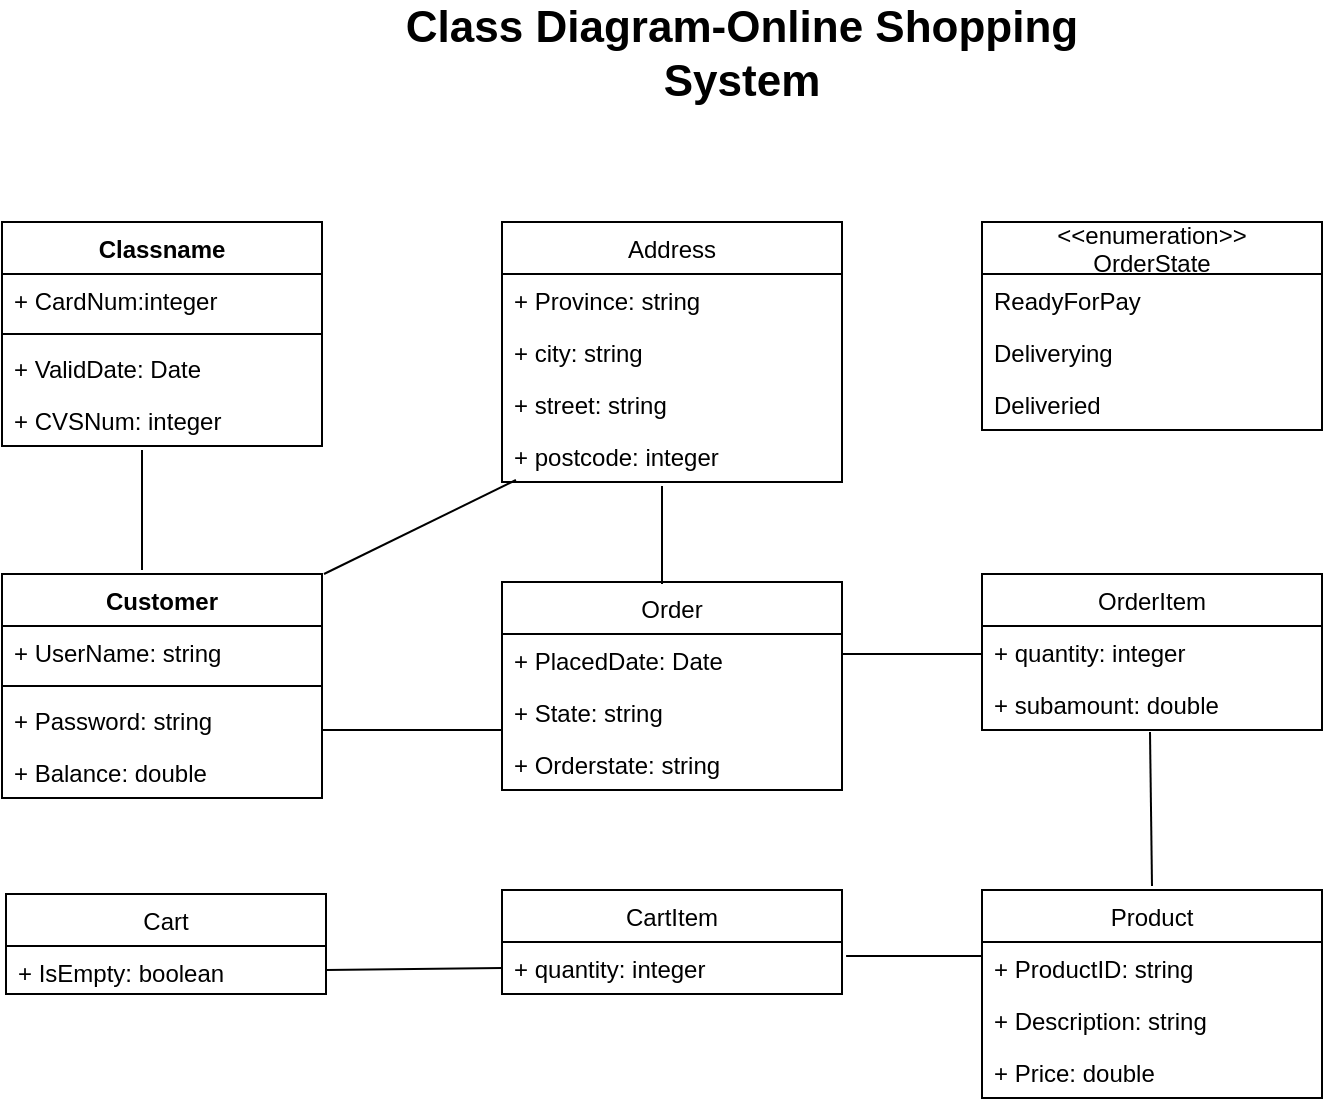<mxfile version="10.6.7" type="github"><diagram id="TRzGRWVaRP0L42XMyze0" name="Page-1"><mxGraphModel dx="840" dy="1584" grid="1" gridSize="10" guides="1" tooltips="1" connect="1" arrows="1" fold="1" page="1" pageScale="1" pageWidth="850" pageHeight="1100" math="0" shadow="0"><root><mxCell id="0"/><mxCell id="1" parent="0"/><mxCell id="6nfLTLNob7in3jbk_pvB-1" value="Classname" style="swimlane;fontStyle=1;align=center;verticalAlign=top;childLayout=stackLayout;horizontal=1;startSize=26;horizontalStack=0;resizeParent=1;resizeParentMax=0;resizeLast=0;collapsible=1;marginBottom=0;" vertex="1" parent="1"><mxGeometry y="94" width="160" height="112" as="geometry"><mxRectangle x="20" y="920" width="90" height="26" as="alternateBounds"/></mxGeometry></mxCell><mxCell id="6nfLTLNob7in3jbk_pvB-2" value="+ CardNum:integer" style="text;strokeColor=none;fillColor=none;align=left;verticalAlign=top;spacingLeft=4;spacingRight=4;overflow=hidden;rotatable=0;points=[[0,0.5],[1,0.5]];portConstraint=eastwest;" vertex="1" parent="6nfLTLNob7in3jbk_pvB-1"><mxGeometry y="26" width="160" height="26" as="geometry"/></mxCell><mxCell id="6nfLTLNob7in3jbk_pvB-3" value="" style="line;strokeWidth=1;fillColor=none;align=left;verticalAlign=middle;spacingTop=-1;spacingLeft=3;spacingRight=3;rotatable=0;labelPosition=right;points=[];portConstraint=eastwest;" vertex="1" parent="6nfLTLNob7in3jbk_pvB-1"><mxGeometry y="52" width="160" height="8" as="geometry"/></mxCell><mxCell id="6nfLTLNob7in3jbk_pvB-4" value="+ ValidDate: Date" style="text;strokeColor=none;fillColor=none;align=left;verticalAlign=top;spacingLeft=4;spacingRight=4;overflow=hidden;rotatable=0;points=[[0,0.5],[1,0.5]];portConstraint=eastwest;" vertex="1" parent="6nfLTLNob7in3jbk_pvB-1"><mxGeometry y="60" width="160" height="26" as="geometry"/></mxCell><mxCell id="6nfLTLNob7in3jbk_pvB-5" value="+ CVSNum: integer" style="text;strokeColor=none;fillColor=none;align=left;verticalAlign=top;spacingLeft=4;spacingRight=4;overflow=hidden;rotatable=0;points=[[0,0.5],[1,0.5]];portConstraint=eastwest;" vertex="1" parent="6nfLTLNob7in3jbk_pvB-1"><mxGeometry y="86" width="160" height="26" as="geometry"/></mxCell><mxCell id="6nfLTLNob7in3jbk_pvB-6" value="Customer" style="swimlane;fontStyle=1;align=center;verticalAlign=top;childLayout=stackLayout;horizontal=1;startSize=26;horizontalStack=0;resizeParent=1;resizeParentMax=0;resizeLast=0;collapsible=1;marginBottom=0;" vertex="1" parent="1"><mxGeometry y="270" width="160" height="112" as="geometry"><mxRectangle x="20" y="1050" width="90" height="26" as="alternateBounds"/></mxGeometry></mxCell><mxCell id="6nfLTLNob7in3jbk_pvB-7" value="+ UserName: string " style="text;strokeColor=none;fillColor=none;align=left;verticalAlign=top;spacingLeft=4;spacingRight=4;overflow=hidden;rotatable=0;points=[[0,0.5],[1,0.5]];portConstraint=eastwest;" vertex="1" parent="6nfLTLNob7in3jbk_pvB-6"><mxGeometry y="26" width="160" height="26" as="geometry"/></mxCell><mxCell id="6nfLTLNob7in3jbk_pvB-8" value="" style="line;strokeWidth=1;fillColor=none;align=left;verticalAlign=middle;spacingTop=-1;spacingLeft=3;spacingRight=3;rotatable=0;labelPosition=right;points=[];portConstraint=eastwest;" vertex="1" parent="6nfLTLNob7in3jbk_pvB-6"><mxGeometry y="52" width="160" height="8" as="geometry"/></mxCell><mxCell id="6nfLTLNob7in3jbk_pvB-9" value="+ Password: string" style="text;strokeColor=none;fillColor=none;align=left;verticalAlign=top;spacingLeft=4;spacingRight=4;overflow=hidden;rotatable=0;points=[[0,0.5],[1,0.5]];portConstraint=eastwest;" vertex="1" parent="6nfLTLNob7in3jbk_pvB-6"><mxGeometry y="60" width="160" height="26" as="geometry"/></mxCell><mxCell id="6nfLTLNob7in3jbk_pvB-10" value="+ Balance: double" style="text;strokeColor=none;fillColor=none;align=left;verticalAlign=top;spacingLeft=4;spacingRight=4;overflow=hidden;rotatable=0;points=[[0,0.5],[1,0.5]];portConstraint=eastwest;" vertex="1" parent="6nfLTLNob7in3jbk_pvB-6"><mxGeometry y="86" width="160" height="26" as="geometry"/></mxCell><mxCell id="6nfLTLNob7in3jbk_pvB-11" value="Cart" style="swimlane;fontStyle=0;childLayout=stackLayout;horizontal=1;startSize=26;fillColor=none;horizontalStack=0;resizeParent=1;resizeParentMax=0;resizeLast=0;collapsible=1;marginBottom=0;" vertex="1" parent="1"><mxGeometry x="2" y="430" width="160" height="50" as="geometry"/></mxCell><mxCell id="6nfLTLNob7in3jbk_pvB-12" value="+ IsEmpty: boolean" style="text;strokeColor=none;fillColor=none;align=left;verticalAlign=top;spacingLeft=4;spacingRight=4;overflow=hidden;rotatable=0;points=[[0,0.5],[1,0.5]];portConstraint=eastwest;" vertex="1" parent="6nfLTLNob7in3jbk_pvB-11"><mxGeometry y="26" width="160" height="24" as="geometry"/></mxCell><mxCell id="6nfLTLNob7in3jbk_pvB-13" value="Address" style="swimlane;fontStyle=0;childLayout=stackLayout;horizontal=1;startSize=26;fillColor=none;horizontalStack=0;resizeParent=1;resizeParentMax=0;resizeLast=0;collapsible=1;marginBottom=0;" vertex="1" parent="1"><mxGeometry x="250" y="94" width="170" height="130" as="geometry"/></mxCell><mxCell id="6nfLTLNob7in3jbk_pvB-14" value="+ Province: string" style="text;strokeColor=none;fillColor=none;align=left;verticalAlign=top;spacingLeft=4;spacingRight=4;overflow=hidden;rotatable=0;points=[[0,0.5],[1,0.5]];portConstraint=eastwest;" vertex="1" parent="6nfLTLNob7in3jbk_pvB-13"><mxGeometry y="26" width="170" height="26" as="geometry"/></mxCell><mxCell id="6nfLTLNob7in3jbk_pvB-15" value="+ city: string" style="text;strokeColor=none;fillColor=none;align=left;verticalAlign=top;spacingLeft=4;spacingRight=4;overflow=hidden;rotatable=0;points=[[0,0.5],[1,0.5]];portConstraint=eastwest;" vertex="1" parent="6nfLTLNob7in3jbk_pvB-13"><mxGeometry y="52" width="170" height="26" as="geometry"/></mxCell><mxCell id="6nfLTLNob7in3jbk_pvB-16" value="+ street: string" style="text;strokeColor=none;fillColor=none;align=left;verticalAlign=top;spacingLeft=4;spacingRight=4;overflow=hidden;rotatable=0;points=[[0,0.5],[1,0.5]];portConstraint=eastwest;" vertex="1" parent="6nfLTLNob7in3jbk_pvB-13"><mxGeometry y="78" width="170" height="26" as="geometry"/></mxCell><mxCell id="6nfLTLNob7in3jbk_pvB-17" value="+ postcode: integer" style="text;strokeColor=none;fillColor=none;align=left;verticalAlign=top;spacingLeft=4;spacingRight=4;overflow=hidden;rotatable=0;points=[[0,0.5],[1,0.5]];portConstraint=eastwest;" vertex="1" parent="6nfLTLNob7in3jbk_pvB-13"><mxGeometry y="104" width="170" height="26" as="geometry"/></mxCell><mxCell id="6nfLTLNob7in3jbk_pvB-18" value="Order" style="swimlane;fontStyle=0;childLayout=stackLayout;horizontal=1;startSize=26;fillColor=none;horizontalStack=0;resizeParent=1;resizeParentMax=0;resizeLast=0;collapsible=1;marginBottom=0;" vertex="1" parent="1"><mxGeometry x="250" y="274" width="170" height="104" as="geometry"/></mxCell><mxCell id="6nfLTLNob7in3jbk_pvB-19" value="+ PlacedDate: Date" style="text;strokeColor=none;fillColor=none;align=left;verticalAlign=top;spacingLeft=4;spacingRight=4;overflow=hidden;rotatable=0;points=[[0,0.5],[1,0.5]];portConstraint=eastwest;" vertex="1" parent="6nfLTLNob7in3jbk_pvB-18"><mxGeometry y="26" width="170" height="26" as="geometry"/></mxCell><mxCell id="6nfLTLNob7in3jbk_pvB-20" value="+ State: string" style="text;strokeColor=none;fillColor=none;align=left;verticalAlign=top;spacingLeft=4;spacingRight=4;overflow=hidden;rotatable=0;points=[[0,0.5],[1,0.5]];portConstraint=eastwest;" vertex="1" parent="6nfLTLNob7in3jbk_pvB-18"><mxGeometry y="52" width="170" height="26" as="geometry"/></mxCell><mxCell id="6nfLTLNob7in3jbk_pvB-21" value="+ Orderstate: string" style="text;strokeColor=none;fillColor=none;align=left;verticalAlign=top;spacingLeft=4;spacingRight=4;overflow=hidden;rotatable=0;points=[[0,0.5],[1,0.5]];portConstraint=eastwest;" vertex="1" parent="6nfLTLNob7in3jbk_pvB-18"><mxGeometry y="78" width="170" height="26" as="geometry"/></mxCell><mxCell id="6nfLTLNob7in3jbk_pvB-22" value="CartItem" style="swimlane;fontStyle=0;childLayout=stackLayout;horizontal=1;startSize=26;fillColor=none;horizontalStack=0;resizeParent=1;resizeParentMax=0;resizeLast=0;collapsible=1;marginBottom=0;" vertex="1" parent="1"><mxGeometry x="250" y="428" width="170" height="52" as="geometry"/></mxCell><mxCell id="6nfLTLNob7in3jbk_pvB-23" value="+ quantity: integer" style="text;strokeColor=none;fillColor=none;align=left;verticalAlign=top;spacingLeft=4;spacingRight=4;overflow=hidden;rotatable=0;points=[[0,0.5],[1,0.5]];portConstraint=eastwest;" vertex="1" parent="6nfLTLNob7in3jbk_pvB-22"><mxGeometry y="26" width="170" height="26" as="geometry"/></mxCell><mxCell id="6nfLTLNob7in3jbk_pvB-24" value="&lt;&lt;enumeration&gt;&gt;&#10;OrderState" style="swimlane;fontStyle=0;childLayout=stackLayout;horizontal=1;startSize=26;fillColor=none;horizontalStack=0;resizeParent=1;resizeParentMax=0;resizeLast=0;collapsible=1;marginBottom=0;" vertex="1" parent="1"><mxGeometry x="490" y="94" width="170" height="104" as="geometry"/></mxCell><mxCell id="6nfLTLNob7in3jbk_pvB-25" value="ReadyForPay" style="text;strokeColor=none;fillColor=none;align=left;verticalAlign=top;spacingLeft=4;spacingRight=4;overflow=hidden;rotatable=0;points=[[0,0.5],[1,0.5]];portConstraint=eastwest;" vertex="1" parent="6nfLTLNob7in3jbk_pvB-24"><mxGeometry y="26" width="170" height="26" as="geometry"/></mxCell><mxCell id="6nfLTLNob7in3jbk_pvB-26" value="Deliverying" style="text;strokeColor=none;fillColor=none;align=left;verticalAlign=top;spacingLeft=4;spacingRight=4;overflow=hidden;rotatable=0;points=[[0,0.5],[1,0.5]];portConstraint=eastwest;" vertex="1" parent="6nfLTLNob7in3jbk_pvB-24"><mxGeometry y="52" width="170" height="26" as="geometry"/></mxCell><mxCell id="6nfLTLNob7in3jbk_pvB-27" value="Deliveried" style="text;strokeColor=none;fillColor=none;align=left;verticalAlign=top;spacingLeft=4;spacingRight=4;overflow=hidden;rotatable=0;points=[[0,0.5],[1,0.5]];portConstraint=eastwest;" vertex="1" parent="6nfLTLNob7in3jbk_pvB-24"><mxGeometry y="78" width="170" height="26" as="geometry"/></mxCell><mxCell id="6nfLTLNob7in3jbk_pvB-28" value="OrderItem" style="swimlane;fontStyle=0;childLayout=stackLayout;horizontal=1;startSize=26;fillColor=none;horizontalStack=0;resizeParent=1;resizeParentMax=0;resizeLast=0;collapsible=1;marginBottom=0;" vertex="1" parent="1"><mxGeometry x="490" y="270" width="170" height="78" as="geometry"/></mxCell><mxCell id="6nfLTLNob7in3jbk_pvB-29" value="+ quantity: integer" style="text;strokeColor=none;fillColor=none;align=left;verticalAlign=top;spacingLeft=4;spacingRight=4;overflow=hidden;rotatable=0;points=[[0,0.5],[1,0.5]];portConstraint=eastwest;" vertex="1" parent="6nfLTLNob7in3jbk_pvB-28"><mxGeometry y="26" width="170" height="26" as="geometry"/></mxCell><mxCell id="6nfLTLNob7in3jbk_pvB-30" value="+ subamount: double" style="text;strokeColor=none;fillColor=none;align=left;verticalAlign=top;spacingLeft=4;spacingRight=4;overflow=hidden;rotatable=0;points=[[0,0.5],[1,0.5]];portConstraint=eastwest;" vertex="1" parent="6nfLTLNob7in3jbk_pvB-28"><mxGeometry y="52" width="170" height="26" as="geometry"/></mxCell><mxCell id="6nfLTLNob7in3jbk_pvB-31" value="Product" style="swimlane;fontStyle=0;childLayout=stackLayout;horizontal=1;startSize=26;fillColor=none;horizontalStack=0;resizeParent=1;resizeParentMax=0;resizeLast=0;collapsible=1;marginBottom=0;" vertex="1" parent="1"><mxGeometry x="490" y="428" width="170" height="104" as="geometry"/></mxCell><mxCell id="6nfLTLNob7in3jbk_pvB-32" value="+ ProductID: string" style="text;strokeColor=none;fillColor=none;align=left;verticalAlign=top;spacingLeft=4;spacingRight=4;overflow=hidden;rotatable=0;points=[[0,0.5],[1,0.5]];portConstraint=eastwest;" vertex="1" parent="6nfLTLNob7in3jbk_pvB-31"><mxGeometry y="26" width="170" height="26" as="geometry"/></mxCell><mxCell id="6nfLTLNob7in3jbk_pvB-33" value="+ Description: string" style="text;strokeColor=none;fillColor=none;align=left;verticalAlign=top;spacingLeft=4;spacingRight=4;overflow=hidden;rotatable=0;points=[[0,0.5],[1,0.5]];portConstraint=eastwest;" vertex="1" parent="6nfLTLNob7in3jbk_pvB-31"><mxGeometry y="52" width="170" height="26" as="geometry"/></mxCell><mxCell id="6nfLTLNob7in3jbk_pvB-34" value="+ Price: double" style="text;strokeColor=none;fillColor=none;align=left;verticalAlign=top;spacingLeft=4;spacingRight=4;overflow=hidden;rotatable=0;points=[[0,0.5],[1,0.5]];portConstraint=eastwest;" vertex="1" parent="6nfLTLNob7in3jbk_pvB-31"><mxGeometry y="78" width="170" height="26" as="geometry"/></mxCell><mxCell id="6nfLTLNob7in3jbk_pvB-35" value="" style="endArrow=none;html=1;endSize=11;startSize=11;jumpSize=12;" edge="1" parent="1"><mxGeometry width="50" height="50" relative="1" as="geometry"><mxPoint x="70" y="268" as="sourcePoint"/><mxPoint x="70" y="208" as="targetPoint"/></mxGeometry></mxCell><mxCell id="6nfLTLNob7in3jbk_pvB-36" value="" style="endArrow=none;html=1;endSize=11;startSize=11;jumpSize=12;" edge="1" parent="1"><mxGeometry width="50" height="50" relative="1" as="geometry"><mxPoint x="330" y="275" as="sourcePoint"/><mxPoint x="330" y="226" as="targetPoint"/></mxGeometry></mxCell><mxCell id="6nfLTLNob7in3jbk_pvB-37" value="" style="endArrow=none;html=1;endSize=11;startSize=11;jumpSize=12;" edge="1" parent="1"><mxGeometry width="50" height="50" relative="1" as="geometry"><mxPoint x="420" y="310" as="sourcePoint"/><mxPoint x="490" y="310" as="targetPoint"/></mxGeometry></mxCell><mxCell id="6nfLTLNob7in3jbk_pvB-38" value="" style="endArrow=none;html=1;entryX=0.041;entryY=0.962;entryDx=0;entryDy=0;entryPerimeter=0;" edge="1" parent="1" target="6nfLTLNob7in3jbk_pvB-17"><mxGeometry width="50" height="50" relative="1" as="geometry"><mxPoint x="161" y="270" as="sourcePoint"/><mxPoint x="211" y="220" as="targetPoint"/></mxGeometry></mxCell><mxCell id="6nfLTLNob7in3jbk_pvB-39" value="" style="endArrow=none;html=1;" edge="1" parent="1"><mxGeometry width="50" height="50" relative="1" as="geometry"><mxPoint x="160" y="348" as="sourcePoint"/><mxPoint x="250" y="348" as="targetPoint"/></mxGeometry></mxCell><mxCell id="6nfLTLNob7in3jbk_pvB-40" value="" style="endArrow=none;html=1;entryX=0;entryY=0.5;entryDx=0;entryDy=0;exitX=1;exitY=0.5;exitDx=0;exitDy=0;" edge="1" parent="1" source="6nfLTLNob7in3jbk_pvB-12" target="6nfLTLNob7in3jbk_pvB-23"><mxGeometry width="50" height="50" relative="1" as="geometry"><mxPoint x="162" y="517" as="sourcePoint"/><mxPoint x="212" y="467" as="targetPoint"/></mxGeometry></mxCell><mxCell id="6nfLTLNob7in3jbk_pvB-41" value="" style="endArrow=none;html=1;exitX=1.012;exitY=0.269;exitDx=0;exitDy=0;exitPerimeter=0;entryX=0;entryY=0.269;entryDx=0;entryDy=0;entryPerimeter=0;" edge="1" parent="1" source="6nfLTLNob7in3jbk_pvB-23" target="6nfLTLNob7in3jbk_pvB-32"><mxGeometry width="50" height="50" relative="1" as="geometry"><mxPoint x="420" y="506" as="sourcePoint"/><mxPoint x="480" y="470" as="targetPoint"/></mxGeometry></mxCell><mxCell id="6nfLTLNob7in3jbk_pvB-42" value="" style="endArrow=none;html=1;entryX=0.494;entryY=1.115;entryDx=0;entryDy=0;entryPerimeter=0;exitX=0.5;exitY=0;exitDx=0;exitDy=0;" edge="1" parent="1"><mxGeometry width="50" height="50" relative="1" as="geometry"><mxPoint x="575" y="426" as="sourcePoint"/><mxPoint x="574" y="349" as="targetPoint"/></mxGeometry></mxCell><mxCell id="6nfLTLNob7in3jbk_pvB-43" value="&lt;b&gt;&lt;font style=&quot;font-size: 22px&quot;&gt;Class Diagram-Online Shopping System&lt;/font&gt;&lt;/b&gt;" style="text;html=1;strokeColor=none;fillColor=none;align=center;verticalAlign=middle;whiteSpace=wrap;rounded=0;" vertex="1" parent="1"><mxGeometry x="170" width="400" height="20" as="geometry"/></mxCell></root></mxGraphModel></diagram></mxfile>